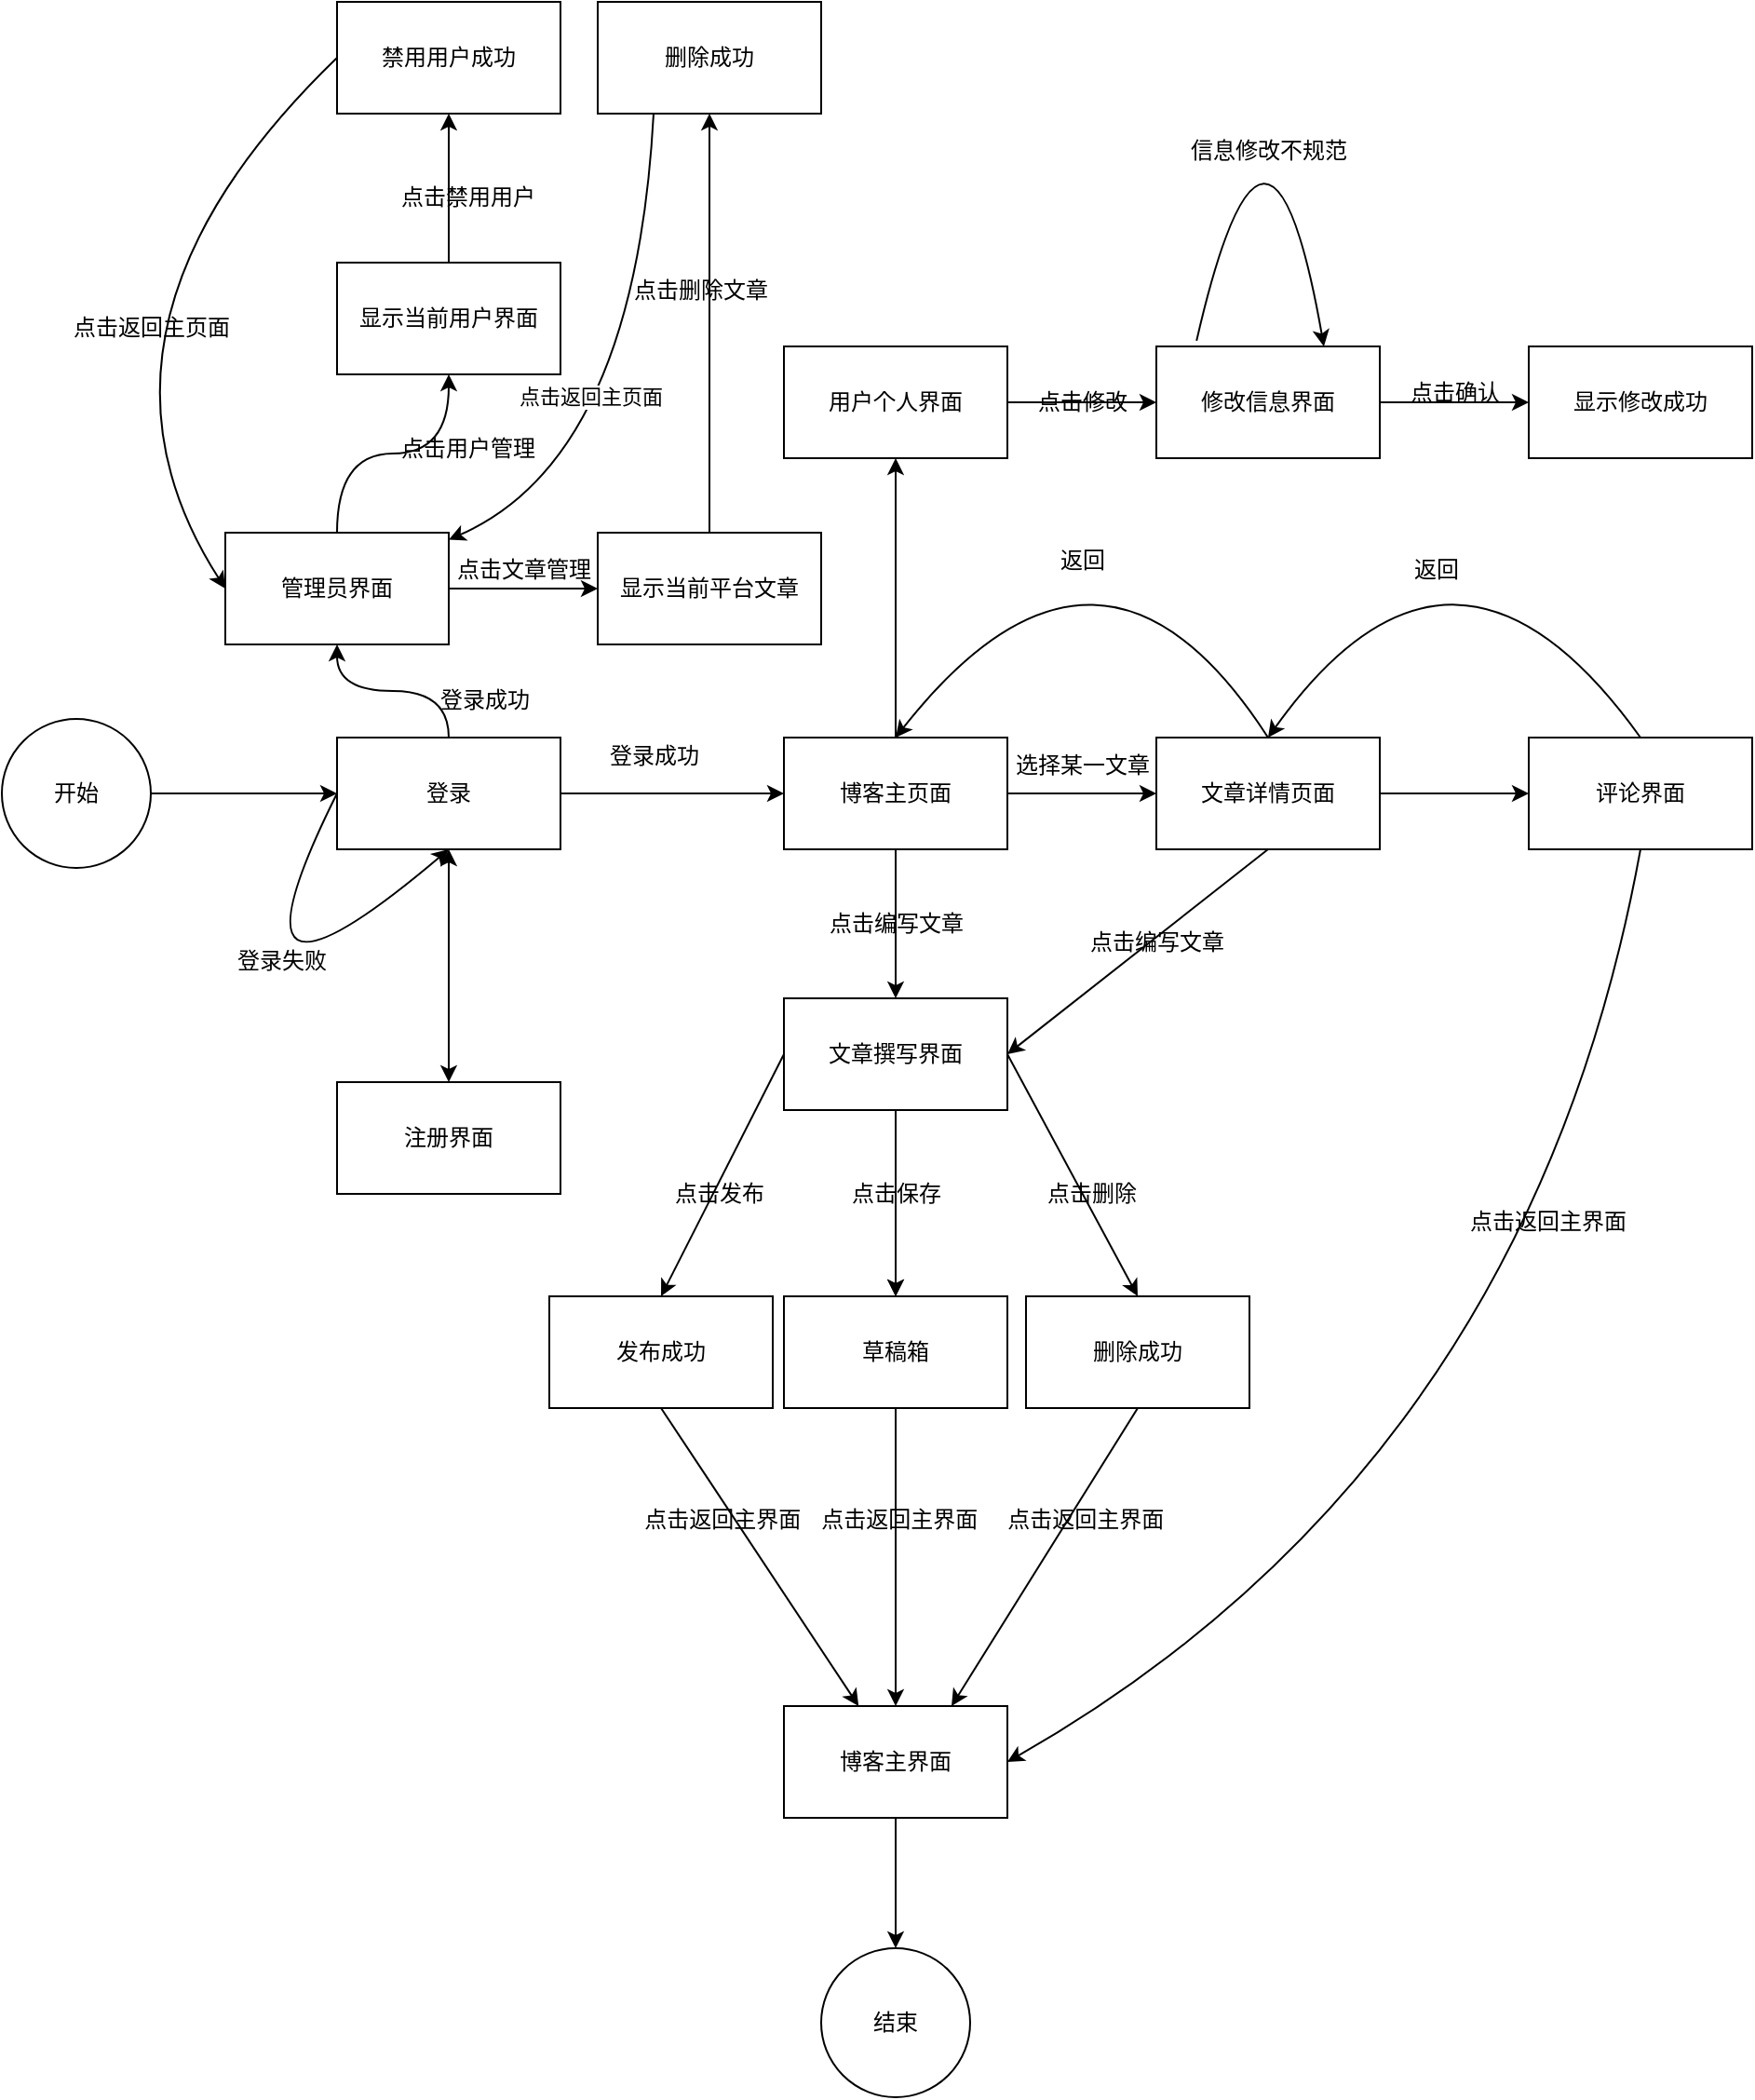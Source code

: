 <mxfile version="20.6.2" type="github"><diagram id="ZMbfjO9lE0URYxsQRl52" name="第 1 页"><mxGraphModel dx="973" dy="1724" grid="1" gridSize="10" guides="1" tooltips="1" connect="1" arrows="1" fold="1" page="1" pageScale="1" pageWidth="827" pageHeight="1169" math="0" shadow="0"><root><mxCell id="0"/><mxCell id="1" parent="0"/><mxCell id="Qz2yrZ5u9LCr7Y8CGsjC-1" value="开始" style="ellipse;whiteSpace=wrap;html=1;aspect=fixed;" parent="1" vertex="1"><mxGeometry x="60" y="70" width="80" height="80" as="geometry"/></mxCell><mxCell id="2TyJQ2_C0VkIAlf-Sd6j-68" value="" style="edgeStyle=orthogonalEdgeStyle;curved=1;orthogonalLoop=1;jettySize=auto;html=1;" edge="1" parent="1" source="Qz2yrZ5u9LCr7Y8CGsjC-2" target="2TyJQ2_C0VkIAlf-Sd6j-67"><mxGeometry relative="1" as="geometry"/></mxCell><mxCell id="Qz2yrZ5u9LCr7Y8CGsjC-2" value="登录" style="rounded=0;whiteSpace=wrap;html=1;" parent="1" vertex="1"><mxGeometry x="240" y="80" width="120" height="60" as="geometry"/></mxCell><mxCell id="Qz2yrZ5u9LCr7Y8CGsjC-3" value="" style="endArrow=classic;html=1;rounded=0;exitX=1;exitY=0.5;exitDx=0;exitDy=0;entryX=0;entryY=0.5;entryDx=0;entryDy=0;" parent="1" source="Qz2yrZ5u9LCr7Y8CGsjC-1" target="Qz2yrZ5u9LCr7Y8CGsjC-2" edge="1"><mxGeometry width="50" height="50" relative="1" as="geometry"><mxPoint x="390" y="140" as="sourcePoint"/><mxPoint x="440" y="90" as="targetPoint"/></mxGeometry></mxCell><mxCell id="2TyJQ2_C0VkIAlf-Sd6j-10" value="" style="edgeStyle=orthogonalEdgeStyle;curved=1;orthogonalLoop=1;jettySize=auto;html=1;" edge="1" parent="1" source="2TyJQ2_C0VkIAlf-Sd6j-5" target="2TyJQ2_C0VkIAlf-Sd6j-9"><mxGeometry relative="1" as="geometry"/></mxCell><mxCell id="2TyJQ2_C0VkIAlf-Sd6j-12" value="" style="edgeStyle=orthogonalEdgeStyle;curved=1;orthogonalLoop=1;jettySize=auto;html=1;" edge="1" parent="1" source="2TyJQ2_C0VkIAlf-Sd6j-5" target="2TyJQ2_C0VkIAlf-Sd6j-11"><mxGeometry relative="1" as="geometry"/></mxCell><mxCell id="2TyJQ2_C0VkIAlf-Sd6j-58" value="" style="edgeStyle=orthogonalEdgeStyle;curved=1;orthogonalLoop=1;jettySize=auto;html=1;" edge="1" parent="1" source="2TyJQ2_C0VkIAlf-Sd6j-5" target="2TyJQ2_C0VkIAlf-Sd6j-57"><mxGeometry relative="1" as="geometry"/></mxCell><mxCell id="2TyJQ2_C0VkIAlf-Sd6j-5" value="博客主页面" style="rounded=0;whiteSpace=wrap;html=1;" vertex="1" parent="1"><mxGeometry x="480" y="80" width="120" height="60" as="geometry"/></mxCell><mxCell id="2TyJQ2_C0VkIAlf-Sd6j-7" value="" style="endArrow=classic;html=1;curved=1;exitX=1;exitY=0.5;exitDx=0;exitDy=0;entryX=0;entryY=0.5;entryDx=0;entryDy=0;" edge="1" parent="1" source="Qz2yrZ5u9LCr7Y8CGsjC-2" target="2TyJQ2_C0VkIAlf-Sd6j-5"><mxGeometry width="50" height="50" relative="1" as="geometry"><mxPoint x="390" y="220" as="sourcePoint"/><mxPoint x="440" y="170" as="targetPoint"/></mxGeometry></mxCell><mxCell id="2TyJQ2_C0VkIAlf-Sd6j-8" value="登录成功" style="text;html=1;align=center;verticalAlign=middle;resizable=0;points=[];autosize=1;strokeColor=none;fillColor=none;" vertex="1" parent="1"><mxGeometry x="375" y="75" width="70" height="30" as="geometry"/></mxCell><mxCell id="2TyJQ2_C0VkIAlf-Sd6j-14" value="" style="edgeStyle=orthogonalEdgeStyle;curved=1;orthogonalLoop=1;jettySize=auto;html=1;" edge="1" parent="1" source="2TyJQ2_C0VkIAlf-Sd6j-9" target="2TyJQ2_C0VkIAlf-Sd6j-13"><mxGeometry relative="1" as="geometry"/></mxCell><mxCell id="2TyJQ2_C0VkIAlf-Sd6j-9" value="文章详情页面" style="whiteSpace=wrap;html=1;rounded=0;" vertex="1" parent="1"><mxGeometry x="680" y="80" width="120" height="60" as="geometry"/></mxCell><mxCell id="2TyJQ2_C0VkIAlf-Sd6j-30" value="" style="edgeStyle=orthogonalEdgeStyle;curved=1;orthogonalLoop=1;jettySize=auto;html=1;" edge="1" parent="1" source="2TyJQ2_C0VkIAlf-Sd6j-11" target="2TyJQ2_C0VkIAlf-Sd6j-29"><mxGeometry relative="1" as="geometry"/></mxCell><mxCell id="2TyJQ2_C0VkIAlf-Sd6j-31" value="" style="edgeStyle=orthogonalEdgeStyle;curved=1;orthogonalLoop=1;jettySize=auto;html=1;startArrow=none;" edge="1" parent="1" source="2TyJQ2_C0VkIAlf-Sd6j-34" target="2TyJQ2_C0VkIAlf-Sd6j-29"><mxGeometry relative="1" as="geometry"/></mxCell><mxCell id="2TyJQ2_C0VkIAlf-Sd6j-11" value="文章撰写界面" style="whiteSpace=wrap;html=1;rounded=0;" vertex="1" parent="1"><mxGeometry x="480" y="220" width="120" height="60" as="geometry"/></mxCell><mxCell id="2TyJQ2_C0VkIAlf-Sd6j-13" value="评论界面" style="whiteSpace=wrap;html=1;rounded=0;" vertex="1" parent="1"><mxGeometry x="880" y="80" width="120" height="60" as="geometry"/></mxCell><mxCell id="2TyJQ2_C0VkIAlf-Sd6j-16" value="" style="endArrow=classic;html=1;curved=1;exitX=0.5;exitY=0;exitDx=0;exitDy=0;entryX=0.5;entryY=0;entryDx=0;entryDy=0;" edge="1" parent="1" source="2TyJQ2_C0VkIAlf-Sd6j-13" target="2TyJQ2_C0VkIAlf-Sd6j-9"><mxGeometry width="50" height="50" relative="1" as="geometry"><mxPoint x="920" y="70" as="sourcePoint"/><mxPoint x="970" y="20" as="targetPoint"/><Array as="points"><mxPoint x="840" y="-60"/></Array></mxGeometry></mxCell><mxCell id="2TyJQ2_C0VkIAlf-Sd6j-17" value="返回" style="text;html=1;align=center;verticalAlign=middle;resizable=0;points=[];autosize=1;strokeColor=none;fillColor=none;" vertex="1" parent="1"><mxGeometry x="805" y="-25" width="50" height="30" as="geometry"/></mxCell><mxCell id="2TyJQ2_C0VkIAlf-Sd6j-18" value="" style="endArrow=classic;html=1;curved=1;entryX=0.5;entryY=0;entryDx=0;entryDy=0;" edge="1" parent="1" target="2TyJQ2_C0VkIAlf-Sd6j-5"><mxGeometry width="50" height="50" relative="1" as="geometry"><mxPoint x="740" y="80" as="sourcePoint"/><mxPoint x="670" y="170" as="targetPoint"/><Array as="points"><mxPoint x="650" y="-60"/></Array></mxGeometry></mxCell><mxCell id="2TyJQ2_C0VkIAlf-Sd6j-19" value="返回" style="text;html=1;align=center;verticalAlign=middle;resizable=0;points=[];autosize=1;strokeColor=none;fillColor=none;" vertex="1" parent="1"><mxGeometry x="615" y="-30" width="50" height="30" as="geometry"/></mxCell><mxCell id="2TyJQ2_C0VkIAlf-Sd6j-20" value="点击编写文章" style="text;html=1;align=center;verticalAlign=middle;resizable=0;points=[];autosize=1;strokeColor=none;fillColor=none;" vertex="1" parent="1"><mxGeometry x="490" y="165" width="100" height="30" as="geometry"/></mxCell><mxCell id="2TyJQ2_C0VkIAlf-Sd6j-21" value="" style="endArrow=classic;html=1;curved=1;exitX=0.5;exitY=1;exitDx=0;exitDy=0;entryX=1;entryY=0.5;entryDx=0;entryDy=0;" edge="1" parent="1" source="2TyJQ2_C0VkIAlf-Sd6j-9" target="2TyJQ2_C0VkIAlf-Sd6j-11"><mxGeometry width="50" height="50" relative="1" as="geometry"><mxPoint x="560" y="220" as="sourcePoint"/><mxPoint x="610" y="170" as="targetPoint"/></mxGeometry></mxCell><mxCell id="2TyJQ2_C0VkIAlf-Sd6j-22" value="点击编写文章" style="text;html=1;align=center;verticalAlign=middle;resizable=0;points=[];autosize=1;strokeColor=none;fillColor=none;" vertex="1" parent="1"><mxGeometry x="630" y="175" width="100" height="30" as="geometry"/></mxCell><mxCell id="2TyJQ2_C0VkIAlf-Sd6j-23" value="发布成功" style="whiteSpace=wrap;html=1;rounded=0;" vertex="1" parent="1"><mxGeometry x="354" y="380" width="120" height="60" as="geometry"/></mxCell><mxCell id="2TyJQ2_C0VkIAlf-Sd6j-27" value="点击发布" style="text;html=1;align=center;verticalAlign=middle;resizable=0;points=[];autosize=1;strokeColor=none;fillColor=none;" vertex="1" parent="1"><mxGeometry x="410" y="310" width="70" height="30" as="geometry"/></mxCell><mxCell id="2TyJQ2_C0VkIAlf-Sd6j-29" value="草稿箱" style="whiteSpace=wrap;html=1;rounded=0;" vertex="1" parent="1"><mxGeometry x="480" y="380" width="120" height="60" as="geometry"/></mxCell><mxCell id="2TyJQ2_C0VkIAlf-Sd6j-32" value="删除成功" style="whiteSpace=wrap;html=1;" vertex="1" parent="1"><mxGeometry x="610" y="380" width="120" height="60" as="geometry"/></mxCell><mxCell id="2TyJQ2_C0VkIAlf-Sd6j-33" value="" style="endArrow=classic;html=1;curved=1;exitX=1;exitY=0.5;exitDx=0;exitDy=0;entryX=0.5;entryY=0;entryDx=0;entryDy=0;" edge="1" parent="1" source="2TyJQ2_C0VkIAlf-Sd6j-11" target="2TyJQ2_C0VkIAlf-Sd6j-32"><mxGeometry width="50" height="50" relative="1" as="geometry"><mxPoint x="560" y="380" as="sourcePoint"/><mxPoint x="610" y="330" as="targetPoint"/></mxGeometry></mxCell><mxCell id="2TyJQ2_C0VkIAlf-Sd6j-34" value="点击保存" style="text;html=1;align=center;verticalAlign=middle;resizable=0;points=[];autosize=1;strokeColor=none;fillColor=none;" vertex="1" parent="1"><mxGeometry x="505" y="310" width="70" height="30" as="geometry"/></mxCell><mxCell id="2TyJQ2_C0VkIAlf-Sd6j-35" value="" style="edgeStyle=orthogonalEdgeStyle;curved=1;orthogonalLoop=1;jettySize=auto;html=1;endArrow=none;" edge="1" parent="1" source="2TyJQ2_C0VkIAlf-Sd6j-11" target="2TyJQ2_C0VkIAlf-Sd6j-34"><mxGeometry relative="1" as="geometry"><mxPoint x="540" y="280" as="sourcePoint"/><mxPoint x="540" y="380" as="targetPoint"/></mxGeometry></mxCell><mxCell id="2TyJQ2_C0VkIAlf-Sd6j-36" value="" style="endArrow=classic;html=1;curved=1;exitX=0;exitY=0.5;exitDx=0;exitDy=0;entryX=0.5;entryY=0;entryDx=0;entryDy=0;" edge="1" parent="1" source="2TyJQ2_C0VkIAlf-Sd6j-11" target="2TyJQ2_C0VkIAlf-Sd6j-23"><mxGeometry width="50" height="50" relative="1" as="geometry"><mxPoint x="560" y="380" as="sourcePoint"/><mxPoint x="610" y="330" as="targetPoint"/></mxGeometry></mxCell><mxCell id="2TyJQ2_C0VkIAlf-Sd6j-37" value="点击删除" style="text;html=1;align=center;verticalAlign=middle;resizable=0;points=[];autosize=1;strokeColor=none;fillColor=none;" vertex="1" parent="1"><mxGeometry x="610" y="310" width="70" height="30" as="geometry"/></mxCell><mxCell id="2TyJQ2_C0VkIAlf-Sd6j-38" value="选择某一文章" style="text;html=1;align=center;verticalAlign=middle;resizable=0;points=[];autosize=1;strokeColor=none;fillColor=none;" vertex="1" parent="1"><mxGeometry x="590" y="80" width="100" height="30" as="geometry"/></mxCell><mxCell id="2TyJQ2_C0VkIAlf-Sd6j-39" value="博客主界面" style="whiteSpace=wrap;html=1;" vertex="1" parent="1"><mxGeometry x="480" y="600" width="120" height="60" as="geometry"/></mxCell><mxCell id="2TyJQ2_C0VkIAlf-Sd6j-40" value="" style="endArrow=classic;html=1;curved=1;exitX=0.5;exitY=1;exitDx=0;exitDy=0;entryX=0.5;entryY=0;entryDx=0;entryDy=0;" edge="1" parent="1" source="2TyJQ2_C0VkIAlf-Sd6j-29" target="2TyJQ2_C0VkIAlf-Sd6j-39"><mxGeometry width="50" height="50" relative="1" as="geometry"><mxPoint x="560" y="550" as="sourcePoint"/><mxPoint x="610" y="500" as="targetPoint"/></mxGeometry></mxCell><mxCell id="2TyJQ2_C0VkIAlf-Sd6j-41" value="" style="endArrow=classic;html=1;curved=1;exitX=0.5;exitY=1;exitDx=0;exitDy=0;" edge="1" parent="1" source="2TyJQ2_C0VkIAlf-Sd6j-23" target="2TyJQ2_C0VkIAlf-Sd6j-39"><mxGeometry width="50" height="50" relative="1" as="geometry"><mxPoint x="410" y="490" as="sourcePoint"/><mxPoint x="460" y="440" as="targetPoint"/></mxGeometry></mxCell><mxCell id="2TyJQ2_C0VkIAlf-Sd6j-42" value="" style="endArrow=classic;html=1;curved=1;exitX=0.5;exitY=1;exitDx=0;exitDy=0;entryX=0.75;entryY=0;entryDx=0;entryDy=0;" edge="1" parent="1" source="2TyJQ2_C0VkIAlf-Sd6j-32" target="2TyJQ2_C0VkIAlf-Sd6j-39"><mxGeometry width="50" height="50" relative="1" as="geometry"><mxPoint x="560" y="550" as="sourcePoint"/><mxPoint x="610" y="500" as="targetPoint"/></mxGeometry></mxCell><mxCell id="2TyJQ2_C0VkIAlf-Sd6j-43" value="&amp;nbsp;点击返回主界面" style="text;html=1;align=center;verticalAlign=middle;resizable=0;points=[];autosize=1;strokeColor=none;fillColor=none;" vertex="1" parent="1"><mxGeometry x="485" y="485" width="110" height="30" as="geometry"/></mxCell><mxCell id="2TyJQ2_C0VkIAlf-Sd6j-44" value="&amp;nbsp;点击返回主界面" style="text;html=1;align=center;verticalAlign=middle;resizable=0;points=[];autosize=1;strokeColor=none;fillColor=none;" vertex="1" parent="1"><mxGeometry x="585" y="485" width="110" height="30" as="geometry"/></mxCell><mxCell id="2TyJQ2_C0VkIAlf-Sd6j-45" value="&amp;nbsp;点击返回主界面" style="text;html=1;align=center;verticalAlign=middle;resizable=0;points=[];autosize=1;strokeColor=none;fillColor=none;" vertex="1" parent="1"><mxGeometry x="390" y="485" width="110" height="30" as="geometry"/></mxCell><mxCell id="2TyJQ2_C0VkIAlf-Sd6j-47" value="结束" style="ellipse;whiteSpace=wrap;html=1;aspect=fixed;" vertex="1" parent="1"><mxGeometry x="500" y="730" width="80" height="80" as="geometry"/></mxCell><mxCell id="2TyJQ2_C0VkIAlf-Sd6j-48" value="" style="endArrow=classic;html=1;curved=1;exitX=0.5;exitY=1;exitDx=0;exitDy=0;entryX=0.5;entryY=0;entryDx=0;entryDy=0;" edge="1" parent="1" source="2TyJQ2_C0VkIAlf-Sd6j-39" target="2TyJQ2_C0VkIAlf-Sd6j-47"><mxGeometry width="50" height="50" relative="1" as="geometry"><mxPoint x="560" y="710" as="sourcePoint"/><mxPoint x="610" y="660" as="targetPoint"/></mxGeometry></mxCell><mxCell id="2TyJQ2_C0VkIAlf-Sd6j-50" value="" style="endArrow=classic;html=1;curved=1;exitX=0.5;exitY=1;exitDx=0;exitDy=0;entryX=1;entryY=0.5;entryDx=0;entryDy=0;" edge="1" parent="1" source="2TyJQ2_C0VkIAlf-Sd6j-13" target="2TyJQ2_C0VkIAlf-Sd6j-39"><mxGeometry width="50" height="50" relative="1" as="geometry"><mxPoint x="560" y="300" as="sourcePoint"/><mxPoint x="610" y="250" as="targetPoint"/><Array as="points"><mxPoint x="880" y="470"/></Array></mxGeometry></mxCell><mxCell id="2TyJQ2_C0VkIAlf-Sd6j-51" value="点击返回主界面" style="text;html=1;align=center;verticalAlign=middle;resizable=0;points=[];autosize=1;strokeColor=none;fillColor=none;" vertex="1" parent="1"><mxGeometry x="835" y="325" width="110" height="30" as="geometry"/></mxCell><mxCell id="2TyJQ2_C0VkIAlf-Sd6j-52" value="注册界面" style="whiteSpace=wrap;html=1;rounded=0;" vertex="1" parent="1"><mxGeometry x="240" y="265" width="120" height="60" as="geometry"/></mxCell><mxCell id="2TyJQ2_C0VkIAlf-Sd6j-54" value="" style="endArrow=classic;startArrow=classic;html=1;curved=1;entryX=0.5;entryY=1;entryDx=0;entryDy=0;" edge="1" parent="1" source="2TyJQ2_C0VkIAlf-Sd6j-52" target="Qz2yrZ5u9LCr7Y8CGsjC-2"><mxGeometry width="50" height="50" relative="1" as="geometry"><mxPoint x="260" y="380" as="sourcePoint"/><mxPoint x="310" y="330" as="targetPoint"/></mxGeometry></mxCell><mxCell id="2TyJQ2_C0VkIAlf-Sd6j-55" value="" style="endArrow=classic;html=1;curved=1;exitX=0;exitY=0.5;exitDx=0;exitDy=0;" edge="1" parent="1" source="Qz2yrZ5u9LCr7Y8CGsjC-2"><mxGeometry width="50" height="50" relative="1" as="geometry"><mxPoint x="430" y="250" as="sourcePoint"/><mxPoint x="300" y="140" as="targetPoint"/><Array as="points"><mxPoint x="170" y="250"/></Array></mxGeometry></mxCell><mxCell id="2TyJQ2_C0VkIAlf-Sd6j-56" value="登录失败" style="text;html=1;align=center;verticalAlign=middle;resizable=0;points=[];autosize=1;strokeColor=none;fillColor=none;" vertex="1" parent="1"><mxGeometry x="175" y="185" width="70" height="30" as="geometry"/></mxCell><mxCell id="2TyJQ2_C0VkIAlf-Sd6j-60" value="" style="edgeStyle=orthogonalEdgeStyle;curved=1;orthogonalLoop=1;jettySize=auto;html=1;" edge="1" parent="1" source="2TyJQ2_C0VkIAlf-Sd6j-57" target="2TyJQ2_C0VkIAlf-Sd6j-59"><mxGeometry relative="1" as="geometry"/></mxCell><mxCell id="2TyJQ2_C0VkIAlf-Sd6j-57" value="用户个人界面" style="whiteSpace=wrap;html=1;rounded=0;" vertex="1" parent="1"><mxGeometry x="480" y="-130" width="120" height="60" as="geometry"/></mxCell><mxCell id="2TyJQ2_C0VkIAlf-Sd6j-62" value="" style="edgeStyle=orthogonalEdgeStyle;curved=1;orthogonalLoop=1;jettySize=auto;html=1;" edge="1" parent="1" source="2TyJQ2_C0VkIAlf-Sd6j-59" target="2TyJQ2_C0VkIAlf-Sd6j-61"><mxGeometry relative="1" as="geometry"/></mxCell><mxCell id="2TyJQ2_C0VkIAlf-Sd6j-59" value="修改信息界面" style="whiteSpace=wrap;html=1;rounded=0;" vertex="1" parent="1"><mxGeometry x="680" y="-130" width="120" height="60" as="geometry"/></mxCell><mxCell id="2TyJQ2_C0VkIAlf-Sd6j-61" value="显示修改成功" style="whiteSpace=wrap;html=1;rounded=0;" vertex="1" parent="1"><mxGeometry x="880" y="-130" width="120" height="60" as="geometry"/></mxCell><mxCell id="2TyJQ2_C0VkIAlf-Sd6j-63" value="点击修改" style="text;html=1;align=center;verticalAlign=middle;resizable=0;points=[];autosize=1;strokeColor=none;fillColor=none;" vertex="1" parent="1"><mxGeometry x="605" y="-115" width="70" height="30" as="geometry"/></mxCell><mxCell id="2TyJQ2_C0VkIAlf-Sd6j-64" value="点击确认" style="text;html=1;align=center;verticalAlign=middle;resizable=0;points=[];autosize=1;strokeColor=none;fillColor=none;" vertex="1" parent="1"><mxGeometry x="805" y="-120" width="70" height="30" as="geometry"/></mxCell><mxCell id="2TyJQ2_C0VkIAlf-Sd6j-65" value="" style="endArrow=classic;html=1;curved=1;exitX=0.18;exitY=-0.051;exitDx=0;exitDy=0;exitPerimeter=0;entryX=0.75;entryY=0;entryDx=0;entryDy=0;" edge="1" parent="1" source="2TyJQ2_C0VkIAlf-Sd6j-59" target="2TyJQ2_C0VkIAlf-Sd6j-59"><mxGeometry width="50" height="50" relative="1" as="geometry"><mxPoint x="690" y="-150" as="sourcePoint"/><mxPoint x="740" y="-200" as="targetPoint"/><Array as="points"><mxPoint x="740" y="-300"/></Array></mxGeometry></mxCell><mxCell id="2TyJQ2_C0VkIAlf-Sd6j-66" value="信息修改不规范" style="text;html=1;align=center;verticalAlign=middle;resizable=0;points=[];autosize=1;strokeColor=none;fillColor=none;" vertex="1" parent="1"><mxGeometry x="685" y="-250" width="110" height="30" as="geometry"/></mxCell><mxCell id="2TyJQ2_C0VkIAlf-Sd6j-70" value="" style="edgeStyle=orthogonalEdgeStyle;curved=1;orthogonalLoop=1;jettySize=auto;html=1;" edge="1" parent="1" source="2TyJQ2_C0VkIAlf-Sd6j-67" target="2TyJQ2_C0VkIAlf-Sd6j-69"><mxGeometry relative="1" as="geometry"/></mxCell><mxCell id="2TyJQ2_C0VkIAlf-Sd6j-80" value="" style="edgeStyle=orthogonalEdgeStyle;curved=1;orthogonalLoop=1;jettySize=auto;html=1;" edge="1" parent="1" source="2TyJQ2_C0VkIAlf-Sd6j-67" target="2TyJQ2_C0VkIAlf-Sd6j-79"><mxGeometry relative="1" as="geometry"/></mxCell><mxCell id="2TyJQ2_C0VkIAlf-Sd6j-67" value="管理员界面" style="whiteSpace=wrap;html=1;rounded=0;" vertex="1" parent="1"><mxGeometry x="180" y="-30" width="120" height="60" as="geometry"/></mxCell><mxCell id="2TyJQ2_C0VkIAlf-Sd6j-74" value="" style="edgeStyle=orthogonalEdgeStyle;curved=1;orthogonalLoop=1;jettySize=auto;html=1;" edge="1" parent="1" source="2TyJQ2_C0VkIAlf-Sd6j-69" target="2TyJQ2_C0VkIAlf-Sd6j-73"><mxGeometry relative="1" as="geometry"/></mxCell><mxCell id="2TyJQ2_C0VkIAlf-Sd6j-69" value="显示当前用户界面" style="whiteSpace=wrap;html=1;rounded=0;" vertex="1" parent="1"><mxGeometry x="240" y="-175" width="120" height="60" as="geometry"/></mxCell><mxCell id="2TyJQ2_C0VkIAlf-Sd6j-71" value="登录成功" style="text;html=1;align=center;verticalAlign=middle;resizable=0;points=[];autosize=1;strokeColor=none;fillColor=none;" vertex="1" parent="1"><mxGeometry x="284" y="45" width="70" height="30" as="geometry"/></mxCell><mxCell id="2TyJQ2_C0VkIAlf-Sd6j-72" value="点击用户管理" style="text;html=1;align=center;verticalAlign=middle;resizable=0;points=[];autosize=1;strokeColor=none;fillColor=none;" vertex="1" parent="1"><mxGeometry x="260" y="-90" width="100" height="30" as="geometry"/></mxCell><mxCell id="2TyJQ2_C0VkIAlf-Sd6j-73" value="禁用用户成功" style="whiteSpace=wrap;html=1;rounded=0;" vertex="1" parent="1"><mxGeometry x="240" y="-315" width="120" height="60" as="geometry"/></mxCell><mxCell id="2TyJQ2_C0VkIAlf-Sd6j-75" value="点击禁用用户" style="text;html=1;align=center;verticalAlign=middle;resizable=0;points=[];autosize=1;strokeColor=none;fillColor=none;" vertex="1" parent="1"><mxGeometry x="260" y="-225" width="100" height="30" as="geometry"/></mxCell><mxCell id="2TyJQ2_C0VkIAlf-Sd6j-77" value="" style="endArrow=classic;html=1;curved=1;entryX=0;entryY=0.5;entryDx=0;entryDy=0;exitX=0;exitY=0.5;exitDx=0;exitDy=0;" edge="1" parent="1" source="2TyJQ2_C0VkIAlf-Sd6j-73" target="2TyJQ2_C0VkIAlf-Sd6j-67"><mxGeometry width="50" height="50" relative="1" as="geometry"><mxPoint x="130" y="-230" as="sourcePoint"/><mxPoint x="180" y="-280" as="targetPoint"/><Array as="points"><mxPoint x="90" y="-140"/></Array></mxGeometry></mxCell><mxCell id="2TyJQ2_C0VkIAlf-Sd6j-78" value="点击返回主页面" style="text;html=1;align=center;verticalAlign=middle;resizable=0;points=[];autosize=1;strokeColor=none;fillColor=none;" vertex="1" parent="1"><mxGeometry x="85" y="-155" width="110" height="30" as="geometry"/></mxCell><mxCell id="2TyJQ2_C0VkIAlf-Sd6j-79" value="显示当前平台文章" style="whiteSpace=wrap;html=1;rounded=0;" vertex="1" parent="1"><mxGeometry x="380" y="-30" width="120" height="60" as="geometry"/></mxCell><mxCell id="2TyJQ2_C0VkIAlf-Sd6j-82" value="删除成功" style="whiteSpace=wrap;html=1;" vertex="1" parent="1"><mxGeometry x="380" y="-315" width="120" height="60" as="geometry"/></mxCell><mxCell id="2TyJQ2_C0VkIAlf-Sd6j-83" value="" style="endArrow=classic;html=1;curved=1;exitX=0.5;exitY=0;exitDx=0;exitDy=0;entryX=0.5;entryY=1;entryDx=0;entryDy=0;" edge="1" parent="1" source="2TyJQ2_C0VkIAlf-Sd6j-79" target="2TyJQ2_C0VkIAlf-Sd6j-82"><mxGeometry width="50" height="50" relative="1" as="geometry"><mxPoint x="480" y="-10" as="sourcePoint"/><mxPoint x="530" y="-60" as="targetPoint"/></mxGeometry></mxCell><mxCell id="2TyJQ2_C0VkIAlf-Sd6j-84" value="点击删除文章" style="text;html=1;align=center;verticalAlign=middle;resizable=0;points=[];autosize=1;strokeColor=none;fillColor=none;" vertex="1" parent="1"><mxGeometry x="385" y="-175" width="100" height="30" as="geometry"/></mxCell><mxCell id="2TyJQ2_C0VkIAlf-Sd6j-85" value="点击文章管理" style="text;html=1;align=center;verticalAlign=middle;resizable=0;points=[];autosize=1;strokeColor=none;fillColor=none;" vertex="1" parent="1"><mxGeometry x="290" y="-25" width="100" height="30" as="geometry"/></mxCell><mxCell id="2TyJQ2_C0VkIAlf-Sd6j-86" value="" style="endArrow=classic;html=1;curved=1;exitX=0.25;exitY=1;exitDx=0;exitDy=0;" edge="1" parent="1" source="2TyJQ2_C0VkIAlf-Sd6j-82" target="2TyJQ2_C0VkIAlf-Sd6j-67"><mxGeometry width="50" height="50" relative="1" as="geometry"><mxPoint x="480" y="-180" as="sourcePoint"/><mxPoint x="530" y="-230" as="targetPoint"/><Array as="points"><mxPoint x="400" y="-70"/></Array></mxGeometry></mxCell><mxCell id="2TyJQ2_C0VkIAlf-Sd6j-87" value="点击返回主页面" style="edgeLabel;html=1;align=center;verticalAlign=middle;resizable=0;points=[];" vertex="1" connectable="0" parent="2TyJQ2_C0VkIAlf-Sd6j-86"><mxGeometry x="0.038" y="-26" relative="1" as="geometry"><mxPoint as="offset"/></mxGeometry></mxCell></root></mxGraphModel></diagram></mxfile>